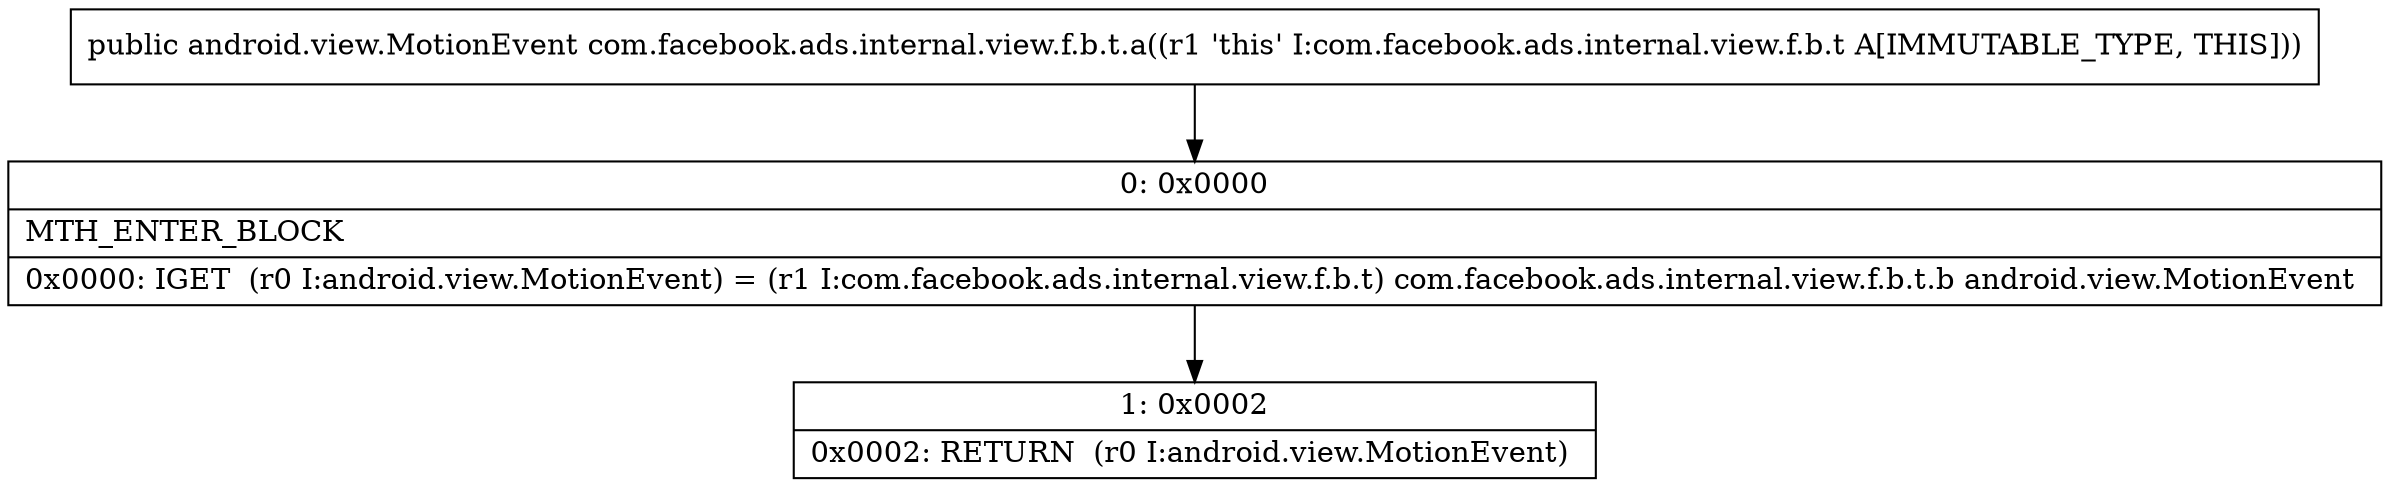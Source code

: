 digraph "CFG forcom.facebook.ads.internal.view.f.b.t.a()Landroid\/view\/MotionEvent;" {
Node_0 [shape=record,label="{0\:\ 0x0000|MTH_ENTER_BLOCK\l|0x0000: IGET  (r0 I:android.view.MotionEvent) = (r1 I:com.facebook.ads.internal.view.f.b.t) com.facebook.ads.internal.view.f.b.t.b android.view.MotionEvent \l}"];
Node_1 [shape=record,label="{1\:\ 0x0002|0x0002: RETURN  (r0 I:android.view.MotionEvent) \l}"];
MethodNode[shape=record,label="{public android.view.MotionEvent com.facebook.ads.internal.view.f.b.t.a((r1 'this' I:com.facebook.ads.internal.view.f.b.t A[IMMUTABLE_TYPE, THIS])) }"];
MethodNode -> Node_0;
Node_0 -> Node_1;
}

